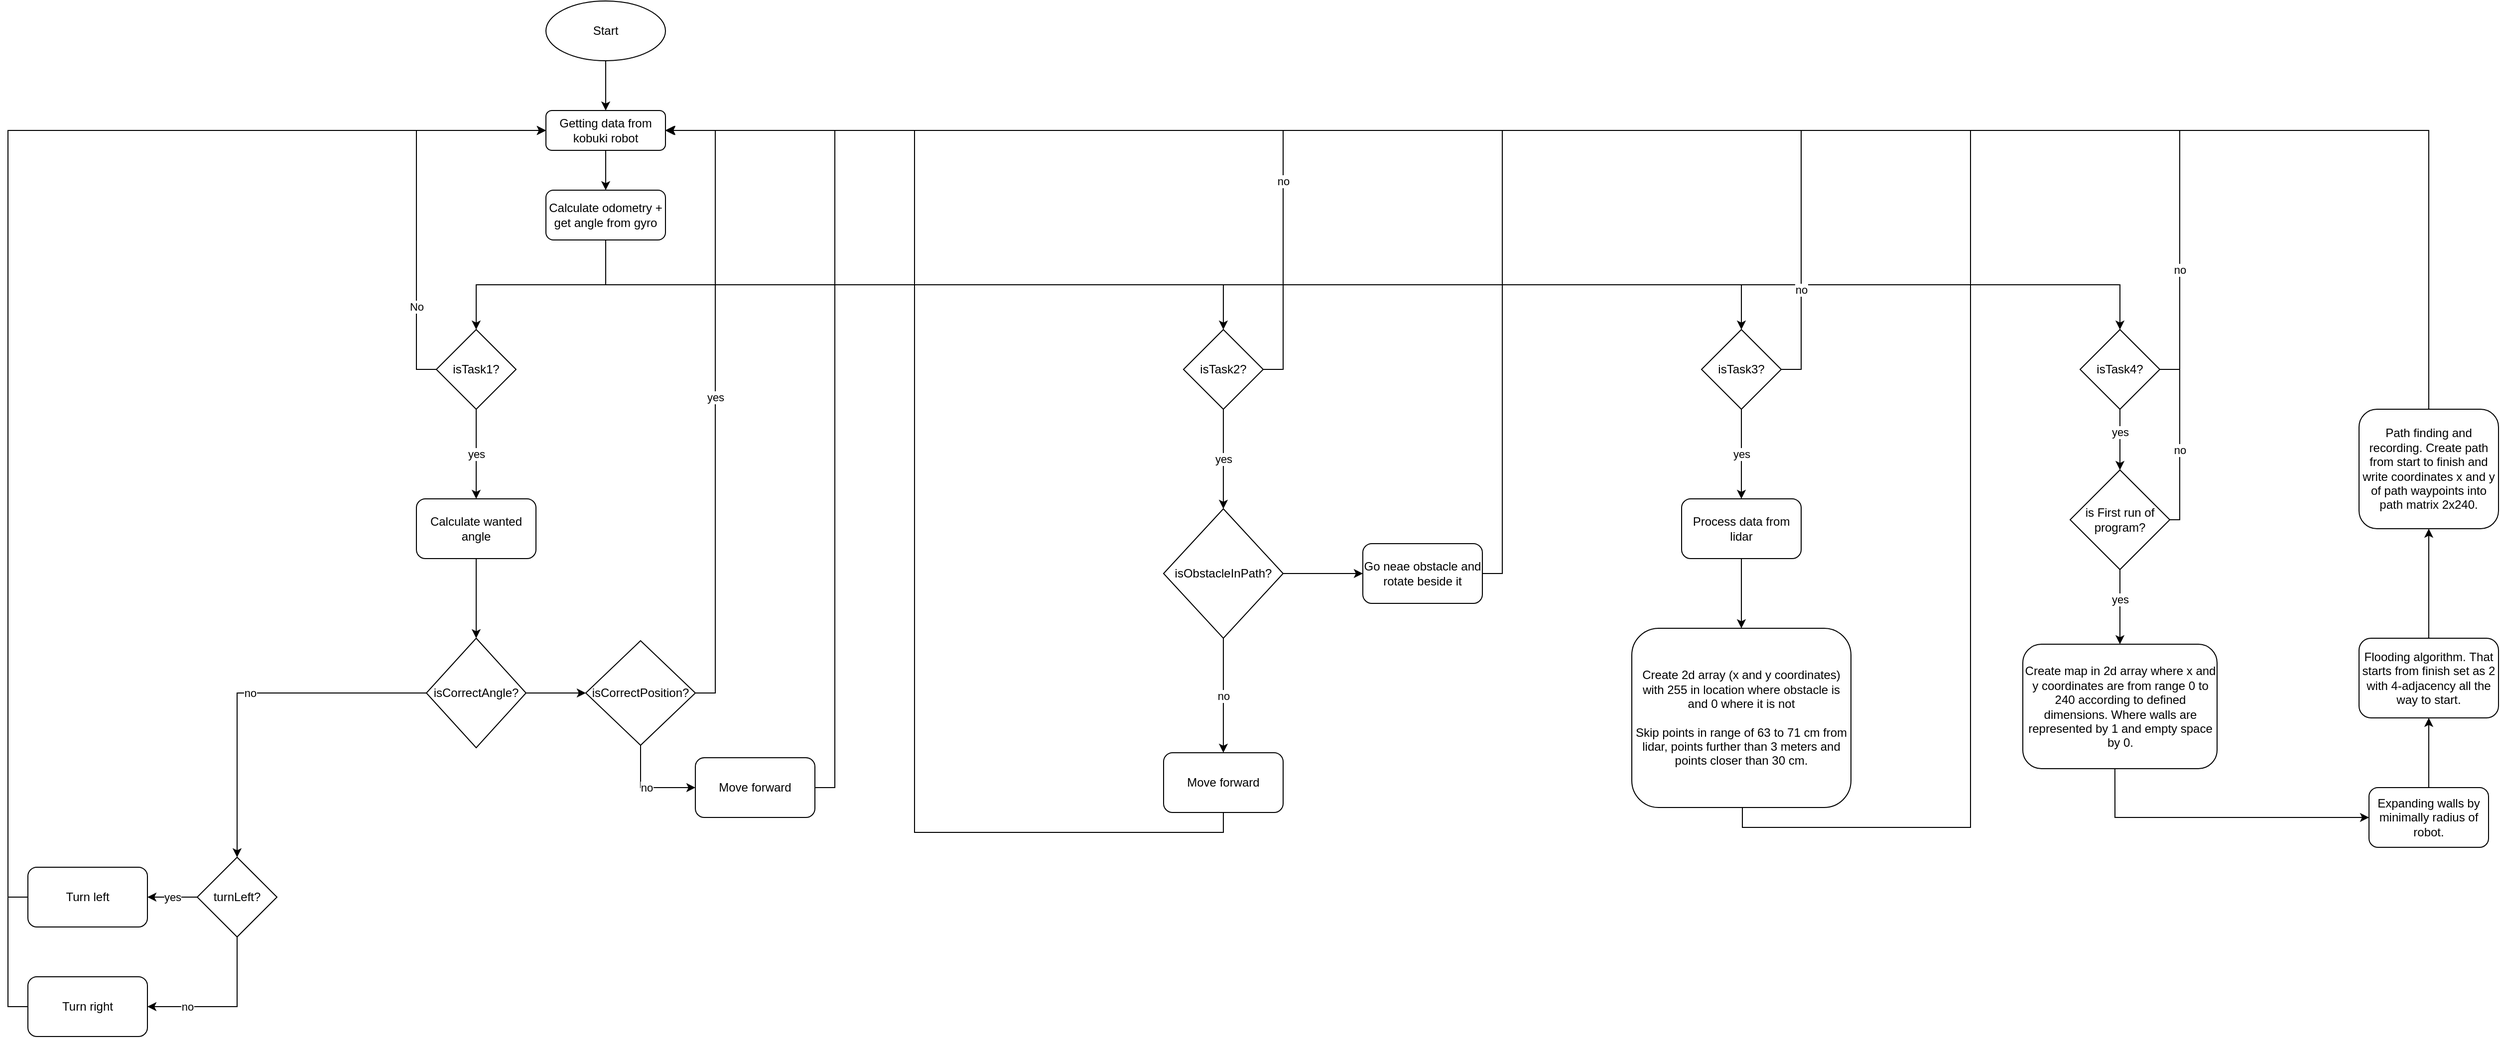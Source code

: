 <mxfile version="21.3.2" type="github">
  <diagram id="C5RBs43oDa-KdzZeNtuy" name="Page-1">
    <mxGraphModel dx="1241" dy="478" grid="1" gridSize="10" guides="1" tooltips="1" connect="1" arrows="1" fold="1" page="0" pageScale="1" pageWidth="827" pageHeight="1169" math="0" shadow="0">
      <root>
        <mxCell id="WIyWlLk6GJQsqaUBKTNV-0" />
        <mxCell id="WIyWlLk6GJQsqaUBKTNV-1" parent="WIyWlLk6GJQsqaUBKTNV-0" />
        <mxCell id="7OGd63CHYntIW-KgOFiM-3" style="edgeStyle=orthogonalEdgeStyle;rounded=0;orthogonalLoop=1;jettySize=auto;html=1;exitX=0.5;exitY=1;exitDx=0;exitDy=0;entryX=0.5;entryY=0;entryDx=0;entryDy=0;" parent="WIyWlLk6GJQsqaUBKTNV-1" source="WIyWlLk6GJQsqaUBKTNV-3" target="7OGd63CHYntIW-KgOFiM-0" edge="1">
          <mxGeometry relative="1" as="geometry" />
        </mxCell>
        <mxCell id="WIyWlLk6GJQsqaUBKTNV-3" value="Getting data from kobuki robot" style="rounded=1;whiteSpace=wrap;html=1;fontSize=12;glass=0;strokeWidth=1;shadow=0;" parent="WIyWlLk6GJQsqaUBKTNV-1" vertex="1">
          <mxGeometry x="440" y="110" width="120" height="40" as="geometry" />
        </mxCell>
        <mxCell id="7OGd63CHYntIW-KgOFiM-48" style="edgeStyle=orthogonalEdgeStyle;rounded=0;orthogonalLoop=1;jettySize=auto;html=1;exitX=0.5;exitY=1;exitDx=0;exitDy=0;entryX=0.5;entryY=0;entryDx=0;entryDy=0;" parent="WIyWlLk6GJQsqaUBKTNV-1" source="7OGd63CHYntIW-KgOFiM-0" target="7OGd63CHYntIW-KgOFiM-47" edge="1">
          <mxGeometry relative="1" as="geometry" />
        </mxCell>
        <mxCell id="7OGd63CHYntIW-KgOFiM-62" style="edgeStyle=orthogonalEdgeStyle;rounded=0;orthogonalLoop=1;jettySize=auto;html=1;exitX=0.5;exitY=1;exitDx=0;exitDy=0;entryX=0.5;entryY=0;entryDx=0;entryDy=0;" parent="WIyWlLk6GJQsqaUBKTNV-1" source="7OGd63CHYntIW-KgOFiM-0" target="7OGd63CHYntIW-KgOFiM-61" edge="1">
          <mxGeometry relative="1" as="geometry" />
        </mxCell>
        <mxCell id="7OGd63CHYntIW-KgOFiM-63" style="edgeStyle=orthogonalEdgeStyle;rounded=0;orthogonalLoop=1;jettySize=auto;html=1;exitX=0.5;exitY=1;exitDx=0;exitDy=0;entryX=0.5;entryY=0;entryDx=0;entryDy=0;" parent="WIyWlLk6GJQsqaUBKTNV-1" source="7OGd63CHYntIW-KgOFiM-0" target="7OGd63CHYntIW-KgOFiM-6" edge="1">
          <mxGeometry relative="1" as="geometry" />
        </mxCell>
        <mxCell id="7OGd63CHYntIW-KgOFiM-72" style="edgeStyle=orthogonalEdgeStyle;rounded=0;orthogonalLoop=1;jettySize=auto;html=1;exitX=0.5;exitY=1;exitDx=0;exitDy=0;entryX=0.5;entryY=0;entryDx=0;entryDy=0;" parent="WIyWlLk6GJQsqaUBKTNV-1" source="7OGd63CHYntIW-KgOFiM-0" target="7OGd63CHYntIW-KgOFiM-71" edge="1">
          <mxGeometry relative="1" as="geometry" />
        </mxCell>
        <mxCell id="7OGd63CHYntIW-KgOFiM-0" value="Calculate odometry + get angle from gyro" style="rounded=1;whiteSpace=wrap;html=1;" parent="WIyWlLk6GJQsqaUBKTNV-1" vertex="1">
          <mxGeometry x="440" y="190" width="120" height="50" as="geometry" />
        </mxCell>
        <mxCell id="7OGd63CHYntIW-KgOFiM-5" style="edgeStyle=orthogonalEdgeStyle;rounded=0;orthogonalLoop=1;jettySize=auto;html=1;exitX=0.5;exitY=1;exitDx=0;exitDy=0;entryX=0.5;entryY=0;entryDx=0;entryDy=0;" parent="WIyWlLk6GJQsqaUBKTNV-1" source="7OGd63CHYntIW-KgOFiM-4" target="WIyWlLk6GJQsqaUBKTNV-3" edge="1">
          <mxGeometry relative="1" as="geometry">
            <mxPoint x="500" y="60" as="sourcePoint" />
          </mxGeometry>
        </mxCell>
        <mxCell id="7OGd63CHYntIW-KgOFiM-4" value="Start" style="ellipse;whiteSpace=wrap;html=1;" parent="WIyWlLk6GJQsqaUBKTNV-1" vertex="1">
          <mxGeometry x="440" width="120" height="60" as="geometry" />
        </mxCell>
        <mxCell id="7OGd63CHYntIW-KgOFiM-10" style="edgeStyle=orthogonalEdgeStyle;rounded=0;orthogonalLoop=1;jettySize=auto;html=1;exitX=0;exitY=0.5;exitDx=0;exitDy=0;entryX=0;entryY=0.5;entryDx=0;entryDy=0;" parent="WIyWlLk6GJQsqaUBKTNV-1" source="7OGd63CHYntIW-KgOFiM-6" target="WIyWlLk6GJQsqaUBKTNV-3" edge="1">
          <mxGeometry relative="1" as="geometry" />
        </mxCell>
        <mxCell id="7OGd63CHYntIW-KgOFiM-11" value="No" style="edgeLabel;html=1;align=center;verticalAlign=middle;resizable=0;points=[];" parent="7OGd63CHYntIW-KgOFiM-10" vertex="1" connectable="0">
          <mxGeometry x="-0.572" relative="1" as="geometry">
            <mxPoint as="offset" />
          </mxGeometry>
        </mxCell>
        <mxCell id="7OGd63CHYntIW-KgOFiM-13" value="yes" style="edgeStyle=orthogonalEdgeStyle;rounded=0;orthogonalLoop=1;jettySize=auto;html=1;" parent="WIyWlLk6GJQsqaUBKTNV-1" source="7OGd63CHYntIW-KgOFiM-6" target="7OGd63CHYntIW-KgOFiM-12" edge="1">
          <mxGeometry relative="1" as="geometry">
            <Array as="points">
              <mxPoint x="370" y="450" />
              <mxPoint x="370" y="450" />
            </Array>
          </mxGeometry>
        </mxCell>
        <mxCell id="7OGd63CHYntIW-KgOFiM-6" value="isTask1?" style="rhombus;whiteSpace=wrap;html=1;" parent="WIyWlLk6GJQsqaUBKTNV-1" vertex="1">
          <mxGeometry x="330" y="330" width="80" height="80" as="geometry" />
        </mxCell>
        <mxCell id="7OGd63CHYntIW-KgOFiM-17" style="edgeStyle=orthogonalEdgeStyle;rounded=0;orthogonalLoop=1;jettySize=auto;html=1;exitX=0.5;exitY=1;exitDx=0;exitDy=0;entryX=0.5;entryY=0;entryDx=0;entryDy=0;" parent="WIyWlLk6GJQsqaUBKTNV-1" source="7OGd63CHYntIW-KgOFiM-12" target="7OGd63CHYntIW-KgOFiM-16" edge="1">
          <mxGeometry relative="1" as="geometry" />
        </mxCell>
        <mxCell id="7OGd63CHYntIW-KgOFiM-12" value="Calculate wanted angle" style="rounded=1;whiteSpace=wrap;html=1;" parent="WIyWlLk6GJQsqaUBKTNV-1" vertex="1">
          <mxGeometry x="310" y="500" width="120" height="60" as="geometry" />
        </mxCell>
        <mxCell id="7OGd63CHYntIW-KgOFiM-19" value="no" style="edgeStyle=orthogonalEdgeStyle;rounded=0;orthogonalLoop=1;jettySize=auto;html=1;" parent="WIyWlLk6GJQsqaUBKTNV-1" source="7OGd63CHYntIW-KgOFiM-16" target="7OGd63CHYntIW-KgOFiM-20" edge="1">
          <mxGeometry relative="1" as="geometry">
            <mxPoint x="130" y="820" as="targetPoint" />
          </mxGeometry>
        </mxCell>
        <mxCell id="7OGd63CHYntIW-KgOFiM-37" style="edgeStyle=orthogonalEdgeStyle;rounded=0;orthogonalLoop=1;jettySize=auto;html=1;exitX=1;exitY=0.5;exitDx=0;exitDy=0;entryX=0;entryY=0.5;entryDx=0;entryDy=0;" parent="WIyWlLk6GJQsqaUBKTNV-1" source="7OGd63CHYntIW-KgOFiM-16" target="7OGd63CHYntIW-KgOFiM-36" edge="1">
          <mxGeometry relative="1" as="geometry" />
        </mxCell>
        <mxCell id="7OGd63CHYntIW-KgOFiM-16" value="isCorrectAngle?" style="rhombus;whiteSpace=wrap;html=1;" parent="WIyWlLk6GJQsqaUBKTNV-1" vertex="1">
          <mxGeometry x="320" y="640" width="100" height="110" as="geometry" />
        </mxCell>
        <mxCell id="7OGd63CHYntIW-KgOFiM-32" value="no" style="edgeStyle=orthogonalEdgeStyle;rounded=0;orthogonalLoop=1;jettySize=auto;html=1;exitX=0.5;exitY=1;exitDx=0;exitDy=0;entryX=0;entryY=0.5;entryDx=0;entryDy=0;" parent="WIyWlLk6GJQsqaUBKTNV-1" source="7OGd63CHYntIW-KgOFiM-20" target="7OGd63CHYntIW-KgOFiM-27" edge="1">
          <mxGeometry x="0.5" relative="1" as="geometry">
            <mxPoint as="offset" />
          </mxGeometry>
        </mxCell>
        <mxCell id="7OGd63CHYntIW-KgOFiM-41" value="yes" style="edgeStyle=orthogonalEdgeStyle;rounded=0;orthogonalLoop=1;jettySize=auto;html=1;exitX=0;exitY=0.5;exitDx=0;exitDy=0;entryX=1;entryY=0.5;entryDx=0;entryDy=0;" parent="WIyWlLk6GJQsqaUBKTNV-1" source="7OGd63CHYntIW-KgOFiM-20" target="7OGd63CHYntIW-KgOFiM-28" edge="1">
          <mxGeometry relative="1" as="geometry" />
        </mxCell>
        <mxCell id="7OGd63CHYntIW-KgOFiM-20" value="turnLeft?" style="rhombus;whiteSpace=wrap;html=1;" parent="WIyWlLk6GJQsqaUBKTNV-1" vertex="1">
          <mxGeometry x="90" y="860" width="80" height="80" as="geometry" />
        </mxCell>
        <mxCell id="7OGd63CHYntIW-KgOFiM-43" style="edgeStyle=orthogonalEdgeStyle;rounded=0;orthogonalLoop=1;jettySize=auto;html=1;exitX=1;exitY=0.5;exitDx=0;exitDy=0;entryX=0;entryY=0.5;entryDx=0;entryDy=0;" parent="WIyWlLk6GJQsqaUBKTNV-1" source="7OGd63CHYntIW-KgOFiM-27" target="WIyWlLk6GJQsqaUBKTNV-3" edge="1">
          <mxGeometry relative="1" as="geometry">
            <mxPoint x="60" y="510" as="targetPoint" />
          </mxGeometry>
        </mxCell>
        <mxCell id="7OGd63CHYntIW-KgOFiM-27" value="Turn right" style="rounded=1;whiteSpace=wrap;html=1;direction=west;" parent="WIyWlLk6GJQsqaUBKTNV-1" vertex="1">
          <mxGeometry x="-80" y="980" width="120" height="60" as="geometry" />
        </mxCell>
        <mxCell id="7OGd63CHYntIW-KgOFiM-42" style="edgeStyle=orthogonalEdgeStyle;rounded=0;orthogonalLoop=1;jettySize=auto;html=1;exitX=0;exitY=0.5;exitDx=0;exitDy=0;entryX=0;entryY=0.5;entryDx=0;entryDy=0;" parent="WIyWlLk6GJQsqaUBKTNV-1" source="7OGd63CHYntIW-KgOFiM-28" target="WIyWlLk6GJQsqaUBKTNV-3" edge="1">
          <mxGeometry relative="1" as="geometry">
            <mxPoint x="120" y="100" as="targetPoint" />
          </mxGeometry>
        </mxCell>
        <mxCell id="7OGd63CHYntIW-KgOFiM-28" value="Turn left" style="rounded=1;whiteSpace=wrap;html=1;" parent="WIyWlLk6GJQsqaUBKTNV-1" vertex="1">
          <mxGeometry x="-80" y="870" width="120" height="60" as="geometry" />
        </mxCell>
        <mxCell id="7OGd63CHYntIW-KgOFiM-44" value="yes" style="edgeStyle=orthogonalEdgeStyle;rounded=0;orthogonalLoop=1;jettySize=auto;html=1;exitX=1;exitY=0.5;exitDx=0;exitDy=0;entryX=1;entryY=0.5;entryDx=0;entryDy=0;" parent="WIyWlLk6GJQsqaUBKTNV-1" source="7OGd63CHYntIW-KgOFiM-36" target="WIyWlLk6GJQsqaUBKTNV-3" edge="1">
          <mxGeometry relative="1" as="geometry" />
        </mxCell>
        <mxCell id="7OGd63CHYntIW-KgOFiM-45" value="no" style="edgeStyle=orthogonalEdgeStyle;rounded=0;orthogonalLoop=1;jettySize=auto;html=1;exitX=0.5;exitY=1;exitDx=0;exitDy=0;entryX=0;entryY=0.5;entryDx=0;entryDy=0;" parent="WIyWlLk6GJQsqaUBKTNV-1" source="7OGd63CHYntIW-KgOFiM-36" target="7OGd63CHYntIW-KgOFiM-39" edge="1">
          <mxGeometry relative="1" as="geometry" />
        </mxCell>
        <mxCell id="7OGd63CHYntIW-KgOFiM-36" value="isCorrectPosition?" style="rhombus;whiteSpace=wrap;html=1;" parent="WIyWlLk6GJQsqaUBKTNV-1" vertex="1">
          <mxGeometry x="480" y="642.5" width="110" height="105" as="geometry" />
        </mxCell>
        <mxCell id="7OGd63CHYntIW-KgOFiM-46" style="edgeStyle=orthogonalEdgeStyle;rounded=0;orthogonalLoop=1;jettySize=auto;html=1;exitX=1;exitY=0.5;exitDx=0;exitDy=0;entryX=1;entryY=0.5;entryDx=0;entryDy=0;" parent="WIyWlLk6GJQsqaUBKTNV-1" source="7OGd63CHYntIW-KgOFiM-39" target="WIyWlLk6GJQsqaUBKTNV-3" edge="1">
          <mxGeometry relative="1" as="geometry">
            <mxPoint x="730" y="190" as="targetPoint" />
          </mxGeometry>
        </mxCell>
        <mxCell id="7OGd63CHYntIW-KgOFiM-39" value="Move forward" style="rounded=1;whiteSpace=wrap;html=1;direction=east;" parent="WIyWlLk6GJQsqaUBKTNV-1" vertex="1">
          <mxGeometry x="589.996" y="760" width="120" height="60" as="geometry" />
        </mxCell>
        <mxCell id="7OGd63CHYntIW-KgOFiM-50" value="yes" style="edgeStyle=orthogonalEdgeStyle;rounded=0;orthogonalLoop=1;jettySize=auto;html=1;" parent="WIyWlLk6GJQsqaUBKTNV-1" source="7OGd63CHYntIW-KgOFiM-47" target="7OGd63CHYntIW-KgOFiM-51" edge="1">
          <mxGeometry relative="1" as="geometry">
            <mxPoint x="1120" y="500" as="targetPoint" />
          </mxGeometry>
        </mxCell>
        <mxCell id="7OGd63CHYntIW-KgOFiM-52" value="no" style="edgeStyle=orthogonalEdgeStyle;rounded=0;orthogonalLoop=1;jettySize=auto;html=1;exitX=1;exitY=0.5;exitDx=0;exitDy=0;entryX=1;entryY=0.5;entryDx=0;entryDy=0;" parent="WIyWlLk6GJQsqaUBKTNV-1" source="7OGd63CHYntIW-KgOFiM-47" target="WIyWlLk6GJQsqaUBKTNV-3" edge="1">
          <mxGeometry x="-0.525" relative="1" as="geometry">
            <mxPoint x="840" y="180" as="targetPoint" />
            <mxPoint as="offset" />
          </mxGeometry>
        </mxCell>
        <mxCell id="7OGd63CHYntIW-KgOFiM-47" value="isTask2?" style="rhombus;whiteSpace=wrap;html=1;" parent="WIyWlLk6GJQsqaUBKTNV-1" vertex="1">
          <mxGeometry x="1080" y="330" width="80" height="80" as="geometry" />
        </mxCell>
        <mxCell id="7OGd63CHYntIW-KgOFiM-54" value="no" style="edgeStyle=orthogonalEdgeStyle;rounded=0;orthogonalLoop=1;jettySize=auto;html=1;" parent="WIyWlLk6GJQsqaUBKTNV-1" source="7OGd63CHYntIW-KgOFiM-51" target="7OGd63CHYntIW-KgOFiM-53" edge="1">
          <mxGeometry relative="1" as="geometry" />
        </mxCell>
        <mxCell id="7OGd63CHYntIW-KgOFiM-59" value="" style="edgeStyle=orthogonalEdgeStyle;rounded=0;orthogonalLoop=1;jettySize=auto;html=1;" parent="WIyWlLk6GJQsqaUBKTNV-1" source="7OGd63CHYntIW-KgOFiM-51" target="7OGd63CHYntIW-KgOFiM-58" edge="1">
          <mxGeometry relative="1" as="geometry" />
        </mxCell>
        <mxCell id="7OGd63CHYntIW-KgOFiM-51" value="isObstacleInPath?" style="rhombus;whiteSpace=wrap;html=1;" parent="WIyWlLk6GJQsqaUBKTNV-1" vertex="1">
          <mxGeometry x="1060" y="510" width="120" height="130" as="geometry" />
        </mxCell>
        <mxCell id="7OGd63CHYntIW-KgOFiM-55" style="edgeStyle=orthogonalEdgeStyle;rounded=0;orthogonalLoop=1;jettySize=auto;html=1;exitX=0.5;exitY=1;exitDx=0;exitDy=0;entryX=1;entryY=0.5;entryDx=0;entryDy=0;" parent="WIyWlLk6GJQsqaUBKTNV-1" source="7OGd63CHYntIW-KgOFiM-53" target="WIyWlLk6GJQsqaUBKTNV-3" edge="1">
          <mxGeometry relative="1" as="geometry">
            <mxPoint x="850" y="460" as="targetPoint" />
          </mxGeometry>
        </mxCell>
        <mxCell id="7OGd63CHYntIW-KgOFiM-53" value="Move forward" style="rounded=1;whiteSpace=wrap;html=1;" parent="WIyWlLk6GJQsqaUBKTNV-1" vertex="1">
          <mxGeometry x="1060" y="755" width="120" height="60" as="geometry" />
        </mxCell>
        <mxCell id="7OGd63CHYntIW-KgOFiM-60" style="edgeStyle=orthogonalEdgeStyle;rounded=0;orthogonalLoop=1;jettySize=auto;html=1;exitX=1;exitY=0.5;exitDx=0;exitDy=0;entryX=1;entryY=0.5;entryDx=0;entryDy=0;" parent="WIyWlLk6GJQsqaUBKTNV-1" source="7OGd63CHYntIW-KgOFiM-58" target="WIyWlLk6GJQsqaUBKTNV-3" edge="1">
          <mxGeometry relative="1" as="geometry">
            <mxPoint x="1400" y="170" as="targetPoint" />
          </mxGeometry>
        </mxCell>
        <mxCell id="7OGd63CHYntIW-KgOFiM-58" value="Go neae obstacle and rotate beside it" style="rounded=1;whiteSpace=wrap;html=1;" parent="WIyWlLk6GJQsqaUBKTNV-1" vertex="1">
          <mxGeometry x="1260" y="545" width="120" height="60" as="geometry" />
        </mxCell>
        <mxCell id="7OGd63CHYntIW-KgOFiM-65" value="yes" style="edgeStyle=orthogonalEdgeStyle;rounded=0;orthogonalLoop=1;jettySize=auto;html=1;" parent="WIyWlLk6GJQsqaUBKTNV-1" source="7OGd63CHYntIW-KgOFiM-61" target="7OGd63CHYntIW-KgOFiM-64" edge="1">
          <mxGeometry relative="1" as="geometry" />
        </mxCell>
        <mxCell id="7OGd63CHYntIW-KgOFiM-66" value="no" style="edgeStyle=orthogonalEdgeStyle;rounded=0;orthogonalLoop=1;jettySize=auto;html=1;exitX=1;exitY=0.5;exitDx=0;exitDy=0;entryX=1;entryY=0.5;entryDx=0;entryDy=0;" parent="WIyWlLk6GJQsqaUBKTNV-1" source="7OGd63CHYntIW-KgOFiM-61" target="WIyWlLk6GJQsqaUBKTNV-3" edge="1">
          <mxGeometry x="-0.857" relative="1" as="geometry">
            <mxPoint x="1730" y="180" as="targetPoint" />
            <mxPoint as="offset" />
          </mxGeometry>
        </mxCell>
        <mxCell id="7OGd63CHYntIW-KgOFiM-61" value="isTask3?" style="rhombus;whiteSpace=wrap;html=1;" parent="WIyWlLk6GJQsqaUBKTNV-1" vertex="1">
          <mxGeometry x="1600" y="330" width="80" height="80" as="geometry" />
        </mxCell>
        <mxCell id="7OGd63CHYntIW-KgOFiM-68" value="" style="edgeStyle=orthogonalEdgeStyle;rounded=0;orthogonalLoop=1;jettySize=auto;html=1;" parent="WIyWlLk6GJQsqaUBKTNV-1" source="7OGd63CHYntIW-KgOFiM-64" target="7OGd63CHYntIW-KgOFiM-67" edge="1">
          <mxGeometry relative="1" as="geometry" />
        </mxCell>
        <mxCell id="7OGd63CHYntIW-KgOFiM-64" value="Process data from lidar" style="rounded=1;whiteSpace=wrap;html=1;" parent="WIyWlLk6GJQsqaUBKTNV-1" vertex="1">
          <mxGeometry x="1580" y="500" width="120" height="60" as="geometry" />
        </mxCell>
        <mxCell id="7OGd63CHYntIW-KgOFiM-70" style="edgeStyle=orthogonalEdgeStyle;rounded=0;orthogonalLoop=1;jettySize=auto;html=1;exitX=0.5;exitY=1;exitDx=0;exitDy=0;entryX=1;entryY=0.5;entryDx=0;entryDy=0;" parent="WIyWlLk6GJQsqaUBKTNV-1" edge="1">
          <mxGeometry relative="1" as="geometry">
            <mxPoint x="561" y="130" as="targetPoint" />
            <mxPoint x="1641" y="810" as="sourcePoint" />
            <Array as="points">
              <mxPoint x="1641" y="830" />
              <mxPoint x="1870" y="830" />
              <mxPoint x="1870" y="130" />
            </Array>
          </mxGeometry>
        </mxCell>
        <mxCell id="7OGd63CHYntIW-KgOFiM-67" value="Create 2d array (x and y coordinates) with 255 in location where obstacle is and 0 where it is not&lt;br&gt;&lt;br&gt;Skip points in range of 63 to 71 cm from lidar, points further than 3 meters and points closer than 30 cm." style="rounded=1;whiteSpace=wrap;html=1;" parent="WIyWlLk6GJQsqaUBKTNV-1" vertex="1">
          <mxGeometry x="1530" y="630" width="220" height="180" as="geometry" />
        </mxCell>
        <mxCell id="7OGd63CHYntIW-KgOFiM-73" value="no" style="edgeStyle=orthogonalEdgeStyle;rounded=0;orthogonalLoop=1;jettySize=auto;html=1;exitX=1;exitY=0.5;exitDx=0;exitDy=0;entryX=1;entryY=0.5;entryDx=0;entryDy=0;" parent="WIyWlLk6GJQsqaUBKTNV-1" source="7OGd63CHYntIW-KgOFiM-71" target="WIyWlLk6GJQsqaUBKTNV-3" edge="1">
          <mxGeometry x="-0.865" relative="1" as="geometry">
            <mxPoint x="1290" y="10" as="targetPoint" />
            <Array as="points">
              <mxPoint x="2080" y="370" />
              <mxPoint x="2080" y="130" />
            </Array>
            <mxPoint as="offset" />
          </mxGeometry>
        </mxCell>
        <mxCell id="7OGd63CHYntIW-KgOFiM-71" value="isTask4?" style="rhombus;whiteSpace=wrap;html=1;" parent="WIyWlLk6GJQsqaUBKTNV-1" vertex="1">
          <mxGeometry x="1980" y="330" width="80" height="80" as="geometry" />
        </mxCell>
        <mxCell id="_hMq3AT_VqW3sMwUsIvm-5" value="" style="endArrow=classic;html=1;rounded=0;exitX=0.5;exitY=1;exitDx=0;exitDy=0;entryX=0.5;entryY=0;entryDx=0;entryDy=0;" edge="1" parent="WIyWlLk6GJQsqaUBKTNV-1" source="7OGd63CHYntIW-KgOFiM-71" target="_hMq3AT_VqW3sMwUsIvm-7">
          <mxGeometry relative="1" as="geometry">
            <mxPoint x="2170" y="370" as="sourcePoint" />
            <mxPoint x="2020" y="500" as="targetPoint" />
            <Array as="points" />
          </mxGeometry>
        </mxCell>
        <mxCell id="_hMq3AT_VqW3sMwUsIvm-6" value="yes&lt;br&gt;" style="edgeLabel;resizable=0;html=1;align=center;verticalAlign=middle;" connectable="0" vertex="1" parent="_hMq3AT_VqW3sMwUsIvm-5">
          <mxGeometry relative="1" as="geometry">
            <mxPoint y="-8" as="offset" />
          </mxGeometry>
        </mxCell>
        <mxCell id="_hMq3AT_VqW3sMwUsIvm-7" value="is First run of program?" style="rhombus;whiteSpace=wrap;html=1;" vertex="1" parent="WIyWlLk6GJQsqaUBKTNV-1">
          <mxGeometry x="1970" y="471" width="100" height="100" as="geometry" />
        </mxCell>
        <mxCell id="_hMq3AT_VqW3sMwUsIvm-9" value="" style="endArrow=classic;html=1;rounded=0;exitX=0.5;exitY=1;exitDx=0;exitDy=0;entryX=0.5;entryY=0;entryDx=0;entryDy=0;" edge="1" parent="WIyWlLk6GJQsqaUBKTNV-1" source="_hMq3AT_VqW3sMwUsIvm-7" target="_hMq3AT_VqW3sMwUsIvm-13">
          <mxGeometry relative="1" as="geometry">
            <mxPoint x="2030" y="420" as="sourcePoint" />
            <mxPoint x="2020" y="720" as="targetPoint" />
            <Array as="points" />
          </mxGeometry>
        </mxCell>
        <mxCell id="_hMq3AT_VqW3sMwUsIvm-10" value="yes&lt;br&gt;" style="edgeLabel;resizable=0;html=1;align=center;verticalAlign=middle;" connectable="0" vertex="1" parent="_hMq3AT_VqW3sMwUsIvm-9">
          <mxGeometry relative="1" as="geometry">
            <mxPoint y="-8" as="offset" />
          </mxGeometry>
        </mxCell>
        <mxCell id="_hMq3AT_VqW3sMwUsIvm-11" value="" style="endArrow=none;html=1;rounded=0;exitX=1;exitY=0.5;exitDx=0;exitDy=0;endFill=0;" edge="1" parent="WIyWlLk6GJQsqaUBKTNV-1" source="_hMq3AT_VqW3sMwUsIvm-7">
          <mxGeometry relative="1" as="geometry">
            <mxPoint x="1850" y="600" as="sourcePoint" />
            <mxPoint x="2080" y="370" as="targetPoint" />
            <Array as="points">
              <mxPoint x="2080" y="521" />
            </Array>
          </mxGeometry>
        </mxCell>
        <mxCell id="_hMq3AT_VqW3sMwUsIvm-12" value="no" style="edgeLabel;resizable=0;html=1;align=center;verticalAlign=middle;" connectable="0" vertex="1" parent="_hMq3AT_VqW3sMwUsIvm-11">
          <mxGeometry relative="1" as="geometry" />
        </mxCell>
        <mxCell id="_hMq3AT_VqW3sMwUsIvm-13" value="Create map in 2d array where x and y coordinates are from range 0 to 240 according to defined dimensions. Where walls are represented by 1 and empty space by 0." style="rounded=1;whiteSpace=wrap;html=1;" vertex="1" parent="WIyWlLk6GJQsqaUBKTNV-1">
          <mxGeometry x="1922.5" y="646" width="195" height="125" as="geometry" />
        </mxCell>
        <mxCell id="_hMq3AT_VqW3sMwUsIvm-14" value="" style="endArrow=classic;html=1;rounded=0;exitX=0.474;exitY=1.001;exitDx=0;exitDy=0;exitPerimeter=0;entryX=0;entryY=0.5;entryDx=0;entryDy=0;" edge="1" parent="WIyWlLk6GJQsqaUBKTNV-1" source="_hMq3AT_VqW3sMwUsIvm-13" target="_hMq3AT_VqW3sMwUsIvm-15">
          <mxGeometry width="50" height="50" relative="1" as="geometry">
            <mxPoint x="2030" y="880" as="sourcePoint" />
            <mxPoint x="2110" y="820" as="targetPoint" />
            <Array as="points">
              <mxPoint x="2015" y="820" />
            </Array>
          </mxGeometry>
        </mxCell>
        <mxCell id="_hMq3AT_VqW3sMwUsIvm-15" value="Expanding walls by minimally radius of robot." style="rounded=1;whiteSpace=wrap;html=1;" vertex="1" parent="WIyWlLk6GJQsqaUBKTNV-1">
          <mxGeometry x="2270" y="790" width="120" height="60" as="geometry" />
        </mxCell>
        <mxCell id="_hMq3AT_VqW3sMwUsIvm-16" value="Flooding algorithm.&amp;nbsp;That starts from finish set as 2 with 4-adjacency all the way to start." style="rounded=1;whiteSpace=wrap;html=1;" vertex="1" parent="WIyWlLk6GJQsqaUBKTNV-1">
          <mxGeometry x="2260" y="640" width="140" height="80" as="geometry" />
        </mxCell>
        <mxCell id="_hMq3AT_VqW3sMwUsIvm-17" value="" style="endArrow=classic;html=1;rounded=0;exitX=0.5;exitY=0;exitDx=0;exitDy=0;entryX=0.5;entryY=1;entryDx=0;entryDy=0;" edge="1" parent="WIyWlLk6GJQsqaUBKTNV-1" source="_hMq3AT_VqW3sMwUsIvm-15" target="_hMq3AT_VqW3sMwUsIvm-16">
          <mxGeometry width="50" height="50" relative="1" as="geometry">
            <mxPoint x="2470" y="780" as="sourcePoint" />
            <mxPoint x="2520" y="730" as="targetPoint" />
          </mxGeometry>
        </mxCell>
        <mxCell id="_hMq3AT_VqW3sMwUsIvm-18" value="Path finding and recording. Create path from start to finish and write coordinates x and y of path waypoints into path matrix 2x240." style="rounded=1;whiteSpace=wrap;html=1;" vertex="1" parent="WIyWlLk6GJQsqaUBKTNV-1">
          <mxGeometry x="2260" y="410" width="140" height="120" as="geometry" />
        </mxCell>
        <mxCell id="_hMq3AT_VqW3sMwUsIvm-19" value="" style="endArrow=classic;html=1;rounded=0;exitX=0.5;exitY=0;exitDx=0;exitDy=0;entryX=0.5;entryY=1;entryDx=0;entryDy=0;" edge="1" parent="WIyWlLk6GJQsqaUBKTNV-1" source="_hMq3AT_VqW3sMwUsIvm-16" target="_hMq3AT_VqW3sMwUsIvm-18">
          <mxGeometry width="50" height="50" relative="1" as="geometry">
            <mxPoint x="2480" y="610" as="sourcePoint" />
            <mxPoint x="2530" y="560" as="targetPoint" />
          </mxGeometry>
        </mxCell>
        <mxCell id="_hMq3AT_VqW3sMwUsIvm-20" value="" style="endArrow=none;html=1;rounded=0;exitX=0.5;exitY=0;exitDx=0;exitDy=0;endFill=0;" edge="1" parent="WIyWlLk6GJQsqaUBKTNV-1" source="_hMq3AT_VqW3sMwUsIvm-18">
          <mxGeometry width="50" height="50" relative="1" as="geometry">
            <mxPoint x="2300" y="290" as="sourcePoint" />
            <mxPoint x="2080" y="130" as="targetPoint" />
            <Array as="points">
              <mxPoint x="2330" y="130" />
            </Array>
          </mxGeometry>
        </mxCell>
      </root>
    </mxGraphModel>
  </diagram>
</mxfile>
